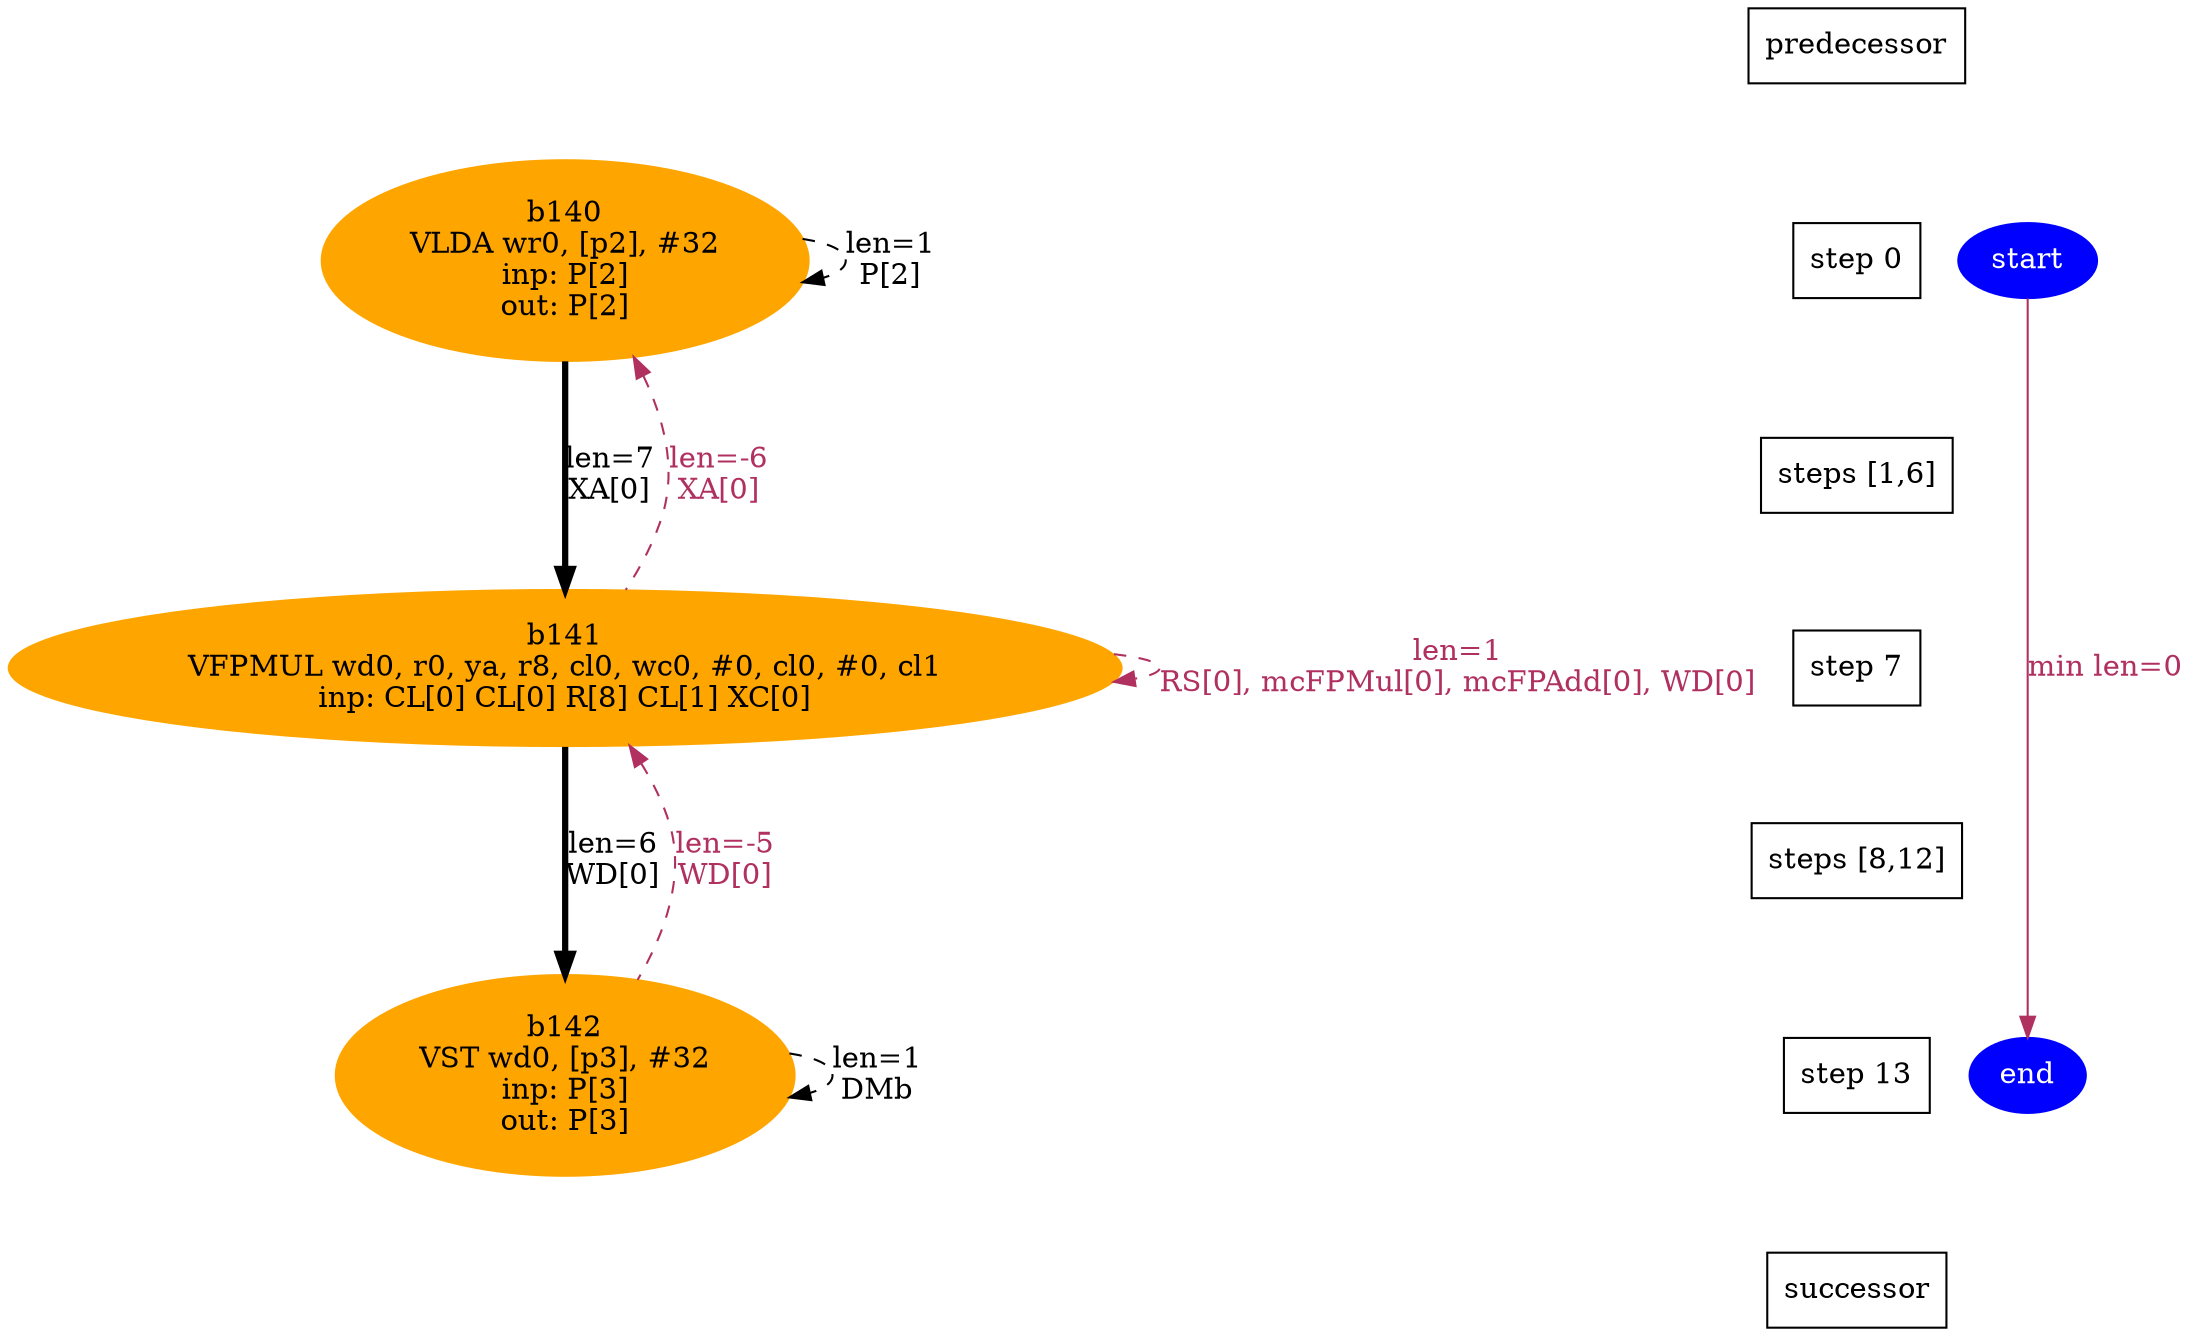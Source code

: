 digraph N {
 b140[color=orange,fontcolor=black,style=filled,label="b140\nVLDA wr0, [p2], #32\ninp: P[2]\nout: P[2]"];  {rank=same; S0;  b140;}
 b141[color=orange,fontcolor=black,style=filled,label="b141\nVFPMUL wd0, r0, ya, r8, cl0, wc0, #0, cl0, #0, cl1\ninp: CL[0] CL[0] R[8] CL[1] XC[0]"];  {rank=same; S7;  b141;}
 b142[color=orange,fontcolor=black,style=filled,label="b142\nVST wd0, [p3], #32\ninp: P[3]\nout: P[3]"];  {rank=same; S13;  b142;}
 start [color=blue,fontcolor=white,style=filled,label="start"];  {rank=same; S0;  start;}
 end [color=blue,fontcolor=white,style=filled,label="end"];  {rank=same; S13;  end;}
   b140 -> b141 [color=black,fontcolor=black,penwidth=3,label="len=7\nXA[0]",weight=1000];
   b141 -> b142 [color=black,fontcolor=black,penwidth=3,label="len=6\nWD[0]",weight=1000];
   start -> end [color=maroon,fontcolor=maroon,label="min len=0",weight=1000];
   b140 -> b140 [color=black,fontcolor=black,style=dashed,label="len=1\nP[2]"];
   b140 -> b141 [color=maroon,fontcolor=maroon,style=dashed,dir=back,label="len=-6\nXA[0]"];
   b141 -> b141 [color=maroon,fontcolor=maroon,style=dashed,label="len=1\nRS[0], mcFPMul[0], mcFPAdd[0], WD[0]"];
   b141 -> b142 [color=maroon,fontcolor=maroon,style=dashed,dir=back,label="len=-5\nWD[0]"];
   b142 -> b142 [color=black,fontcolor=black,style=dashed,label="len=1\nDMb"];
  Sm1 [label="predecessor",shape=box];
  S0 [label="step 0",shape=box];
  Sm1 -> S0[style=invis,weight=9000];
  S1_S6 [label="steps [1,6]",shape=box];
  S0 -> S1_S6[style=invis,weight=9000];
  S7 [label="step 7",shape=box];
  S1_S6 -> S7[style=invis,weight=9000];
  S8_S12 [label="steps [8,12]",shape=box];
  S7 -> S8_S12[style=invis,weight=9000];
  S13 [label="step 13",shape=box];
  S8_S12 -> S13[style=invis,weight=9000];
  S14 [label="successor",shape=box];
  S13 -> S14[style=invis,weight=9000];
}
